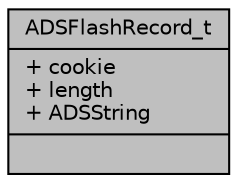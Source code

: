 digraph "ADSFlashRecord_t"
{
  edge [fontname="Helvetica",fontsize="10",labelfontname="Helvetica",labelfontsize="10"];
  node [fontname="Helvetica",fontsize="10",shape=record];
  Node1 [label="{ADSFlashRecord_t\n|+ cookie\l+ length\l+ ADSString\l|}",height=0.2,width=0.4,color="black", fillcolor="grey75", style="filled", fontcolor="black"];
}
